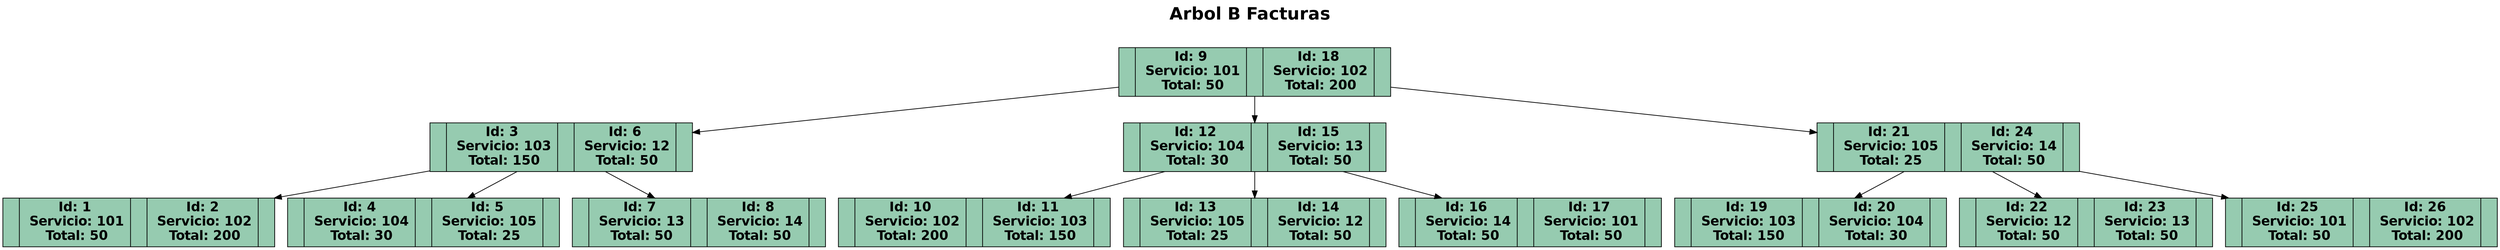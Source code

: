 digraph ArbolB {
  node [shape=record, height=0.1];
  label = "Arbol B Facturas

";
  labelloc = "t";
  fontsize = 24;
  fontname = "Helvetica-Bold";
  nodo_18643596 [label=" |Id: 9\n Servicio: 101\n Total: 50| |Id: 18\n Servicio: 102\n Total: 200|" style="filled" fillcolor="#96cbb0" fontname="Helvetica-Bold" fontsize = 18];
  nodo_33574638 [label=" |Id: 3\n Servicio: 103\n Total: 150| |Id: 6\n Servicio: 12\n Total: 50|" style="filled" fillcolor="#96cbb0" fontname="Helvetica-Bold" fontsize = 18];
  nodo_33736294 [label=" |Id: 1\n Servicio: 101\n Total: 50| |Id: 2\n Servicio: 102\n Total: 200|" style="filled" fillcolor="#96cbb0" fontname="Helvetica-Bold" fontsize = 18];
  nodo_33574638 -> nodo_33736294;
  nodo_35191196 [label=" |Id: 4\n Servicio: 104\n Total: 30| |Id: 5\n Servicio: 105\n Total: 25|" style="filled" fillcolor="#96cbb0" fontname="Helvetica-Bold" fontsize = 18];
  nodo_33574638 -> nodo_35191196;
  nodo_48285313 [label=" |Id: 7\n Servicio: 13\n Total: 50| |Id: 8\n Servicio: 14\n Total: 50|" style="filled" fillcolor="#96cbb0" fontname="Helvetica-Bold" fontsize = 18];
  nodo_33574638 -> nodo_48285313;
  nodo_18643596 -> nodo_33574638;
  nodo_31914638 [label=" |Id: 12\n Servicio: 104\n Total: 30| |Id: 15\n Servicio: 13\n Total: 50|" style="filled" fillcolor="#96cbb0" fontname="Helvetica-Bold" fontsize = 18];
  nodo_18796293 [label=" |Id: 10\n Servicio: 102\n Total: 200| |Id: 11\n Servicio: 103\n Total: 150|" style="filled" fillcolor="#96cbb0" fontname="Helvetica-Bold" fontsize = 18];
  nodo_31914638 -> nodo_18796293;
  nodo_34948909 [label=" |Id: 13\n Servicio: 105\n Total: 25| |Id: 14\n Servicio: 12\n Total: 50|" style="filled" fillcolor="#96cbb0" fontname="Helvetica-Bold" fontsize = 18];
  nodo_31914638 -> nodo_34948909;
  nodo_46104728 [label=" |Id: 16\n Servicio: 14\n Total: 50| |Id: 17\n Servicio: 101\n Total: 50|" style="filled" fillcolor="#96cbb0" fontname="Helvetica-Bold" fontsize = 18];
  nodo_31914638 -> nodo_46104728;
  nodo_18643596 -> nodo_31914638;
  nodo_12289376 [label=" |Id: 21\n Servicio: 105\n Total: 25| |Id: 24\n Servicio: 14\n Total: 50|" style="filled" fillcolor="#96cbb0" fontname="Helvetica-Bold" fontsize = 18];
  nodo_43495525 [label=" |Id: 19\n Servicio: 103\n Total: 150| |Id: 20\n Servicio: 104\n Total: 30|" style="filled" fillcolor="#96cbb0" fontname="Helvetica-Bold" fontsize = 18];
  nodo_12289376 -> nodo_43495525;
  nodo_55915408 [label=" |Id: 22\n Servicio: 12\n Total: 50| |Id: 23\n Servicio: 13\n Total: 50|" style="filled" fillcolor="#96cbb0" fontname="Helvetica-Bold" fontsize = 18];
  nodo_12289376 -> nodo_55915408;
  nodo_33476626 [label=" |Id: 25\n Servicio: 101\n Total: 50| |Id: 26\n Servicio: 102\n Total: 200|" style="filled" fillcolor="#96cbb0" fontname="Helvetica-Bold" fontsize = 18];
  nodo_12289376 -> nodo_33476626;
  nodo_18643596 -> nodo_12289376;
}
